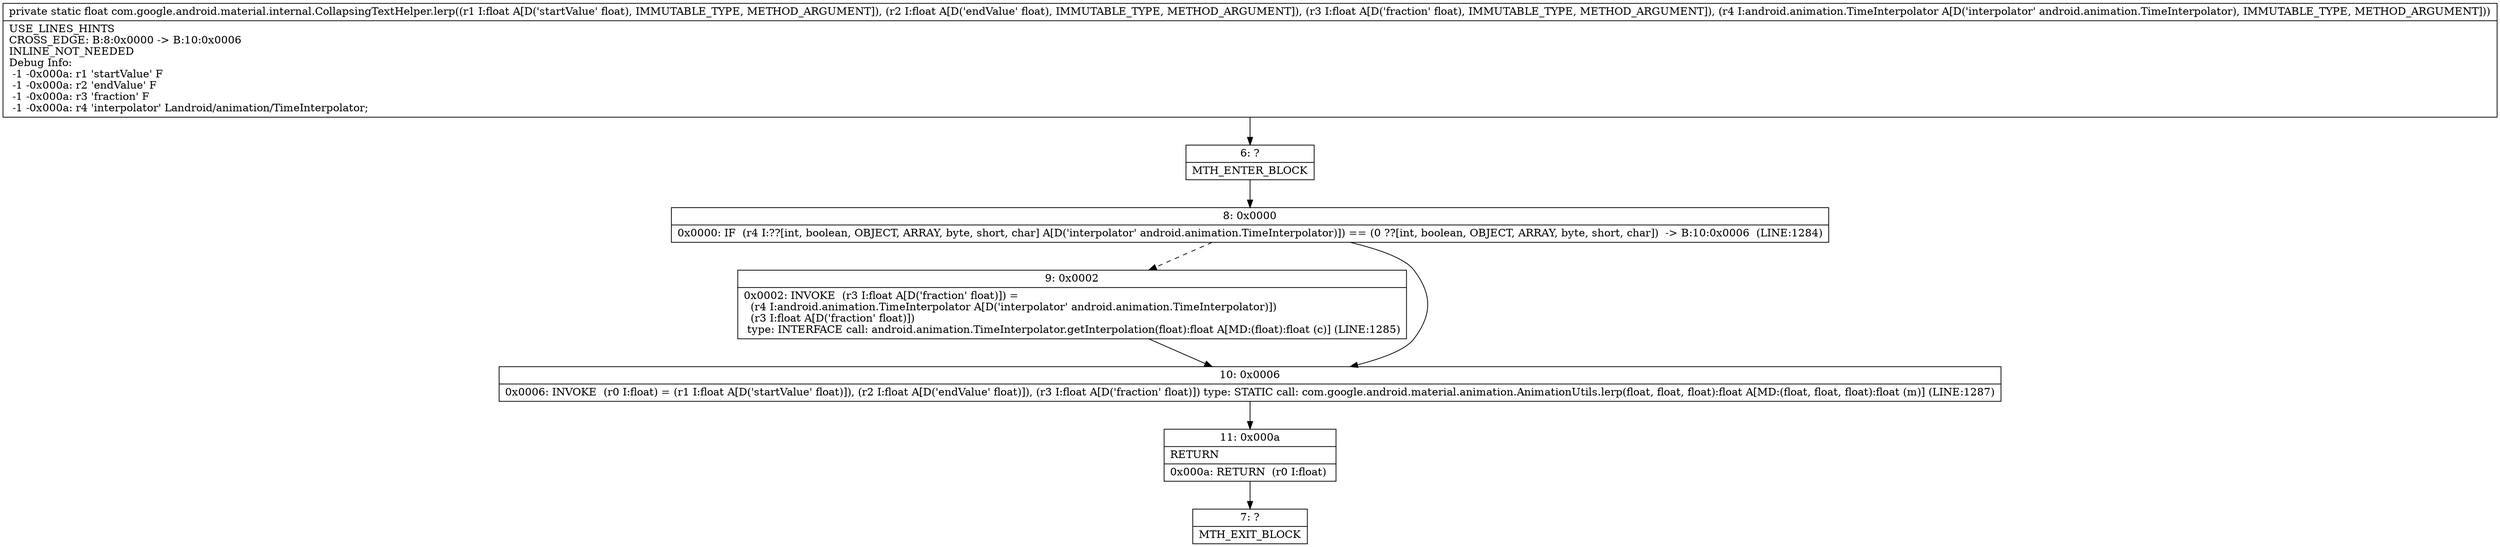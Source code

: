 digraph "CFG forcom.google.android.material.internal.CollapsingTextHelper.lerp(FFFLandroid\/animation\/TimeInterpolator;)F" {
Node_6 [shape=record,label="{6\:\ ?|MTH_ENTER_BLOCK\l}"];
Node_8 [shape=record,label="{8\:\ 0x0000|0x0000: IF  (r4 I:??[int, boolean, OBJECT, ARRAY, byte, short, char] A[D('interpolator' android.animation.TimeInterpolator)]) == (0 ??[int, boolean, OBJECT, ARRAY, byte, short, char])  \-\> B:10:0x0006  (LINE:1284)\l}"];
Node_9 [shape=record,label="{9\:\ 0x0002|0x0002: INVOKE  (r3 I:float A[D('fraction' float)]) = \l  (r4 I:android.animation.TimeInterpolator A[D('interpolator' android.animation.TimeInterpolator)])\l  (r3 I:float A[D('fraction' float)])\l type: INTERFACE call: android.animation.TimeInterpolator.getInterpolation(float):float A[MD:(float):float (c)] (LINE:1285)\l}"];
Node_10 [shape=record,label="{10\:\ 0x0006|0x0006: INVOKE  (r0 I:float) = (r1 I:float A[D('startValue' float)]), (r2 I:float A[D('endValue' float)]), (r3 I:float A[D('fraction' float)]) type: STATIC call: com.google.android.material.animation.AnimationUtils.lerp(float, float, float):float A[MD:(float, float, float):float (m)] (LINE:1287)\l}"];
Node_11 [shape=record,label="{11\:\ 0x000a|RETURN\l|0x000a: RETURN  (r0 I:float) \l}"];
Node_7 [shape=record,label="{7\:\ ?|MTH_EXIT_BLOCK\l}"];
MethodNode[shape=record,label="{private static float com.google.android.material.internal.CollapsingTextHelper.lerp((r1 I:float A[D('startValue' float), IMMUTABLE_TYPE, METHOD_ARGUMENT]), (r2 I:float A[D('endValue' float), IMMUTABLE_TYPE, METHOD_ARGUMENT]), (r3 I:float A[D('fraction' float), IMMUTABLE_TYPE, METHOD_ARGUMENT]), (r4 I:android.animation.TimeInterpolator A[D('interpolator' android.animation.TimeInterpolator), IMMUTABLE_TYPE, METHOD_ARGUMENT]))  | USE_LINES_HINTS\lCROSS_EDGE: B:8:0x0000 \-\> B:10:0x0006\lINLINE_NOT_NEEDED\lDebug Info:\l  \-1 \-0x000a: r1 'startValue' F\l  \-1 \-0x000a: r2 'endValue' F\l  \-1 \-0x000a: r3 'fraction' F\l  \-1 \-0x000a: r4 'interpolator' Landroid\/animation\/TimeInterpolator;\l}"];
MethodNode -> Node_6;Node_6 -> Node_8;
Node_8 -> Node_9[style=dashed];
Node_8 -> Node_10;
Node_9 -> Node_10;
Node_10 -> Node_11;
Node_11 -> Node_7;
}


